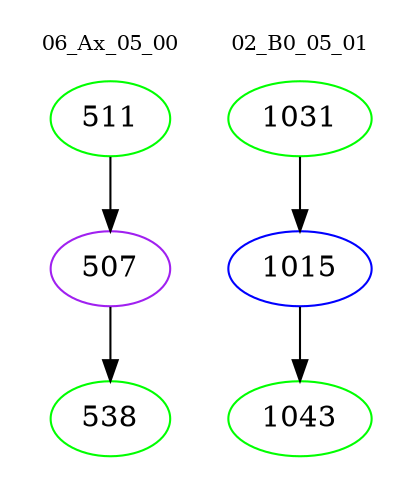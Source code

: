 digraph{
subgraph cluster_0 {
color = white
label = "06_Ax_05_00";
fontsize=10;
T0_511 [label="511", color="green"]
T0_511 -> T0_507 [color="black"]
T0_507 [label="507", color="purple"]
T0_507 -> T0_538 [color="black"]
T0_538 [label="538", color="green"]
}
subgraph cluster_1 {
color = white
label = "02_B0_05_01";
fontsize=10;
T1_1031 [label="1031", color="green"]
T1_1031 -> T1_1015 [color="black"]
T1_1015 [label="1015", color="blue"]
T1_1015 -> T1_1043 [color="black"]
T1_1043 [label="1043", color="green"]
}
}
